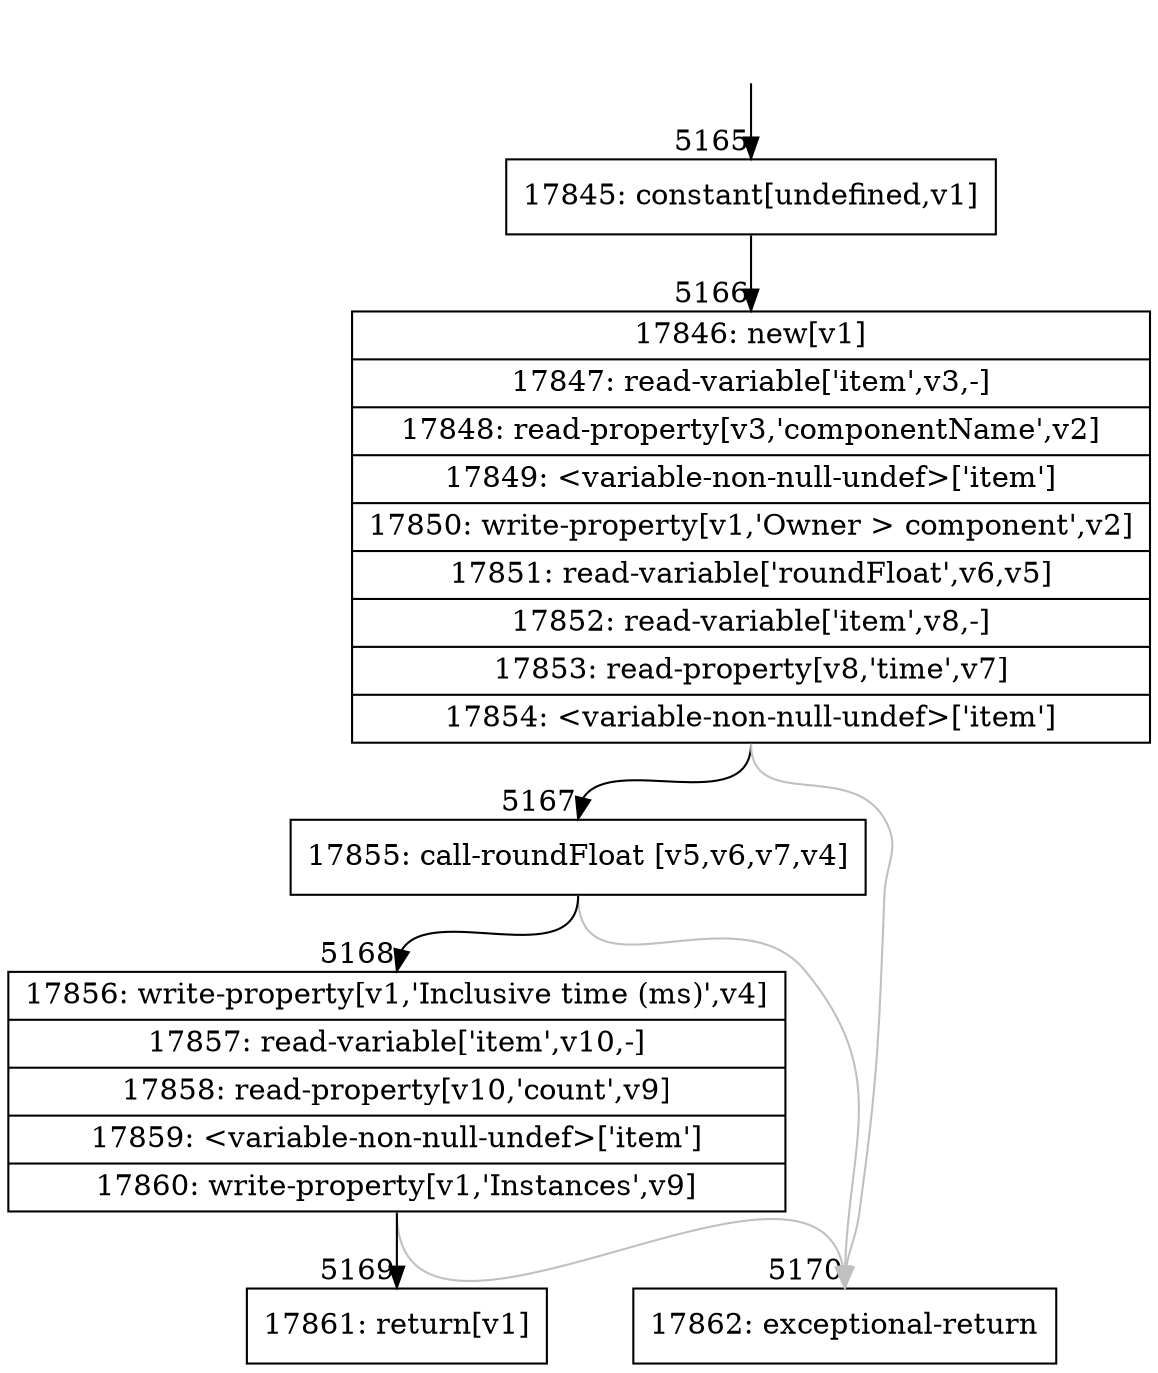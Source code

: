 digraph {
rankdir="TD"
BB_entry351[shape=none,label=""];
BB_entry351 -> BB5165 [tailport=s, headport=n, headlabel="    5165"]
BB5165 [shape=record label="{17845: constant[undefined,v1]}" ] 
BB5165 -> BB5166 [tailport=s, headport=n, headlabel="      5166"]
BB5166 [shape=record label="{17846: new[v1]|17847: read-variable['item',v3,-]|17848: read-property[v3,'componentName',v2]|17849: \<variable-non-null-undef\>['item']|17850: write-property[v1,'Owner \> component',v2]|17851: read-variable['roundFloat',v6,v5]|17852: read-variable['item',v8,-]|17853: read-property[v8,'time',v7]|17854: \<variable-non-null-undef\>['item']}" ] 
BB5166 -> BB5167 [tailport=s, headport=n, headlabel="      5167"]
BB5166 -> BB5170 [tailport=s, headport=n, color=gray, headlabel="      5170"]
BB5167 [shape=record label="{17855: call-roundFloat [v5,v6,v7,v4]}" ] 
BB5167 -> BB5168 [tailport=s, headport=n, headlabel="      5168"]
BB5167 -> BB5170 [tailport=s, headport=n, color=gray]
BB5168 [shape=record label="{17856: write-property[v1,'Inclusive time (ms)',v4]|17857: read-variable['item',v10,-]|17858: read-property[v10,'count',v9]|17859: \<variable-non-null-undef\>['item']|17860: write-property[v1,'Instances',v9]}" ] 
BB5168 -> BB5169 [tailport=s, headport=n, headlabel="      5169"]
BB5168 -> BB5170 [tailport=s, headport=n, color=gray]
BB5169 [shape=record label="{17861: return[v1]}" ] 
BB5170 [shape=record label="{17862: exceptional-return}" ] 
//#$~ 9404
}
